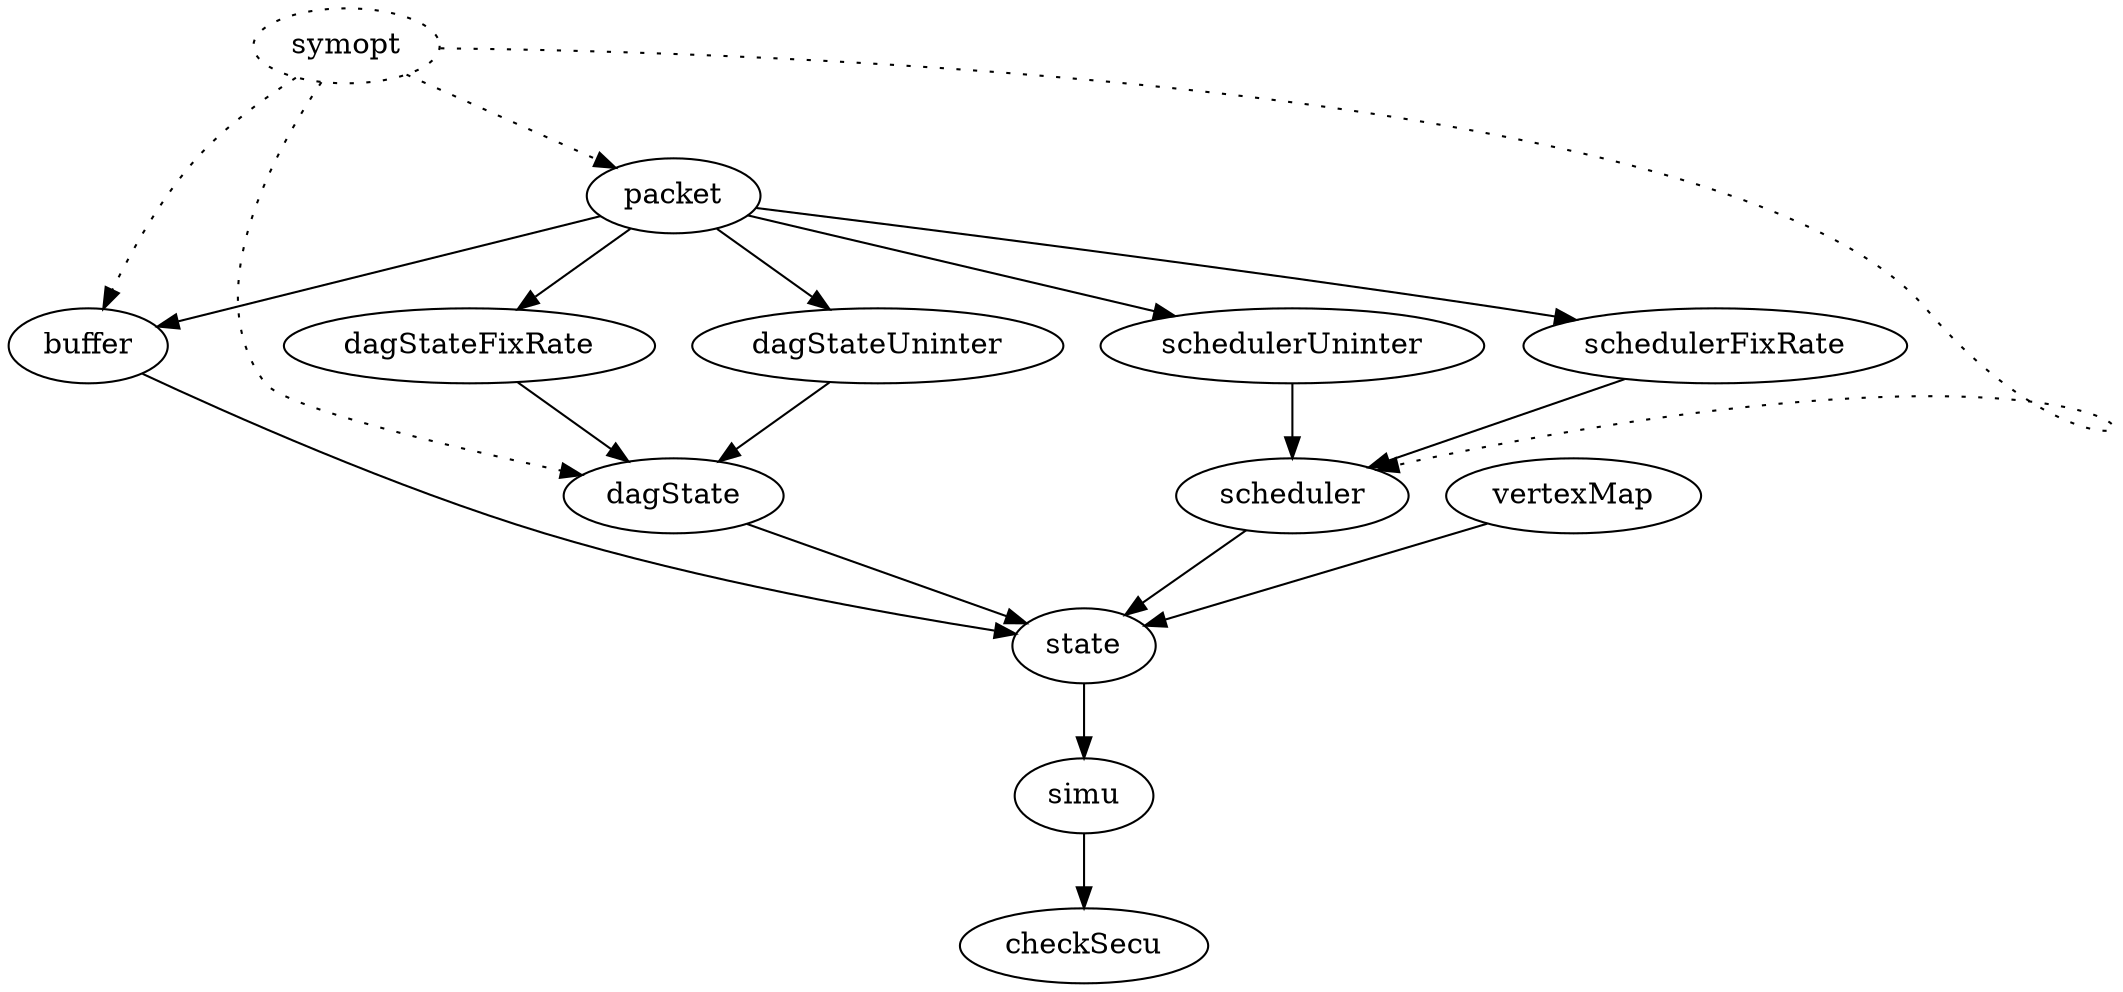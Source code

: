 digraph G {

  "symopt" [style="dotted"];
  "symopt" -> "packet" [style="dotted"];
  "symopt" -> "buffer" [style="dotted"];
  "symopt" -> "dagState" [style="dotted"];
  "symopt" -> "scheduler" [style="dotted"];


  "packet" -> "buffer";
  "packet" -> "dagStateFixRate";
  "packet" -> "dagStateUninter";
  "packet" -> "schedulerFixRate";
  "packet" -> "schedulerUninter";

  "schedulerFixRate" -> "scheduler";
  "schedulerUninter" -> "scheduler";

  "dagStateFixRate" -> "dagState";
  "dagStateUninter" -> "dagState";
  

  "dagState" -> "state";
  "buffer" -> "state";
  "vertexMap" -> "state";
  "scheduler" -> "state";

  "state" -> "simu";

  "simu" -> "checkSecu";
}

